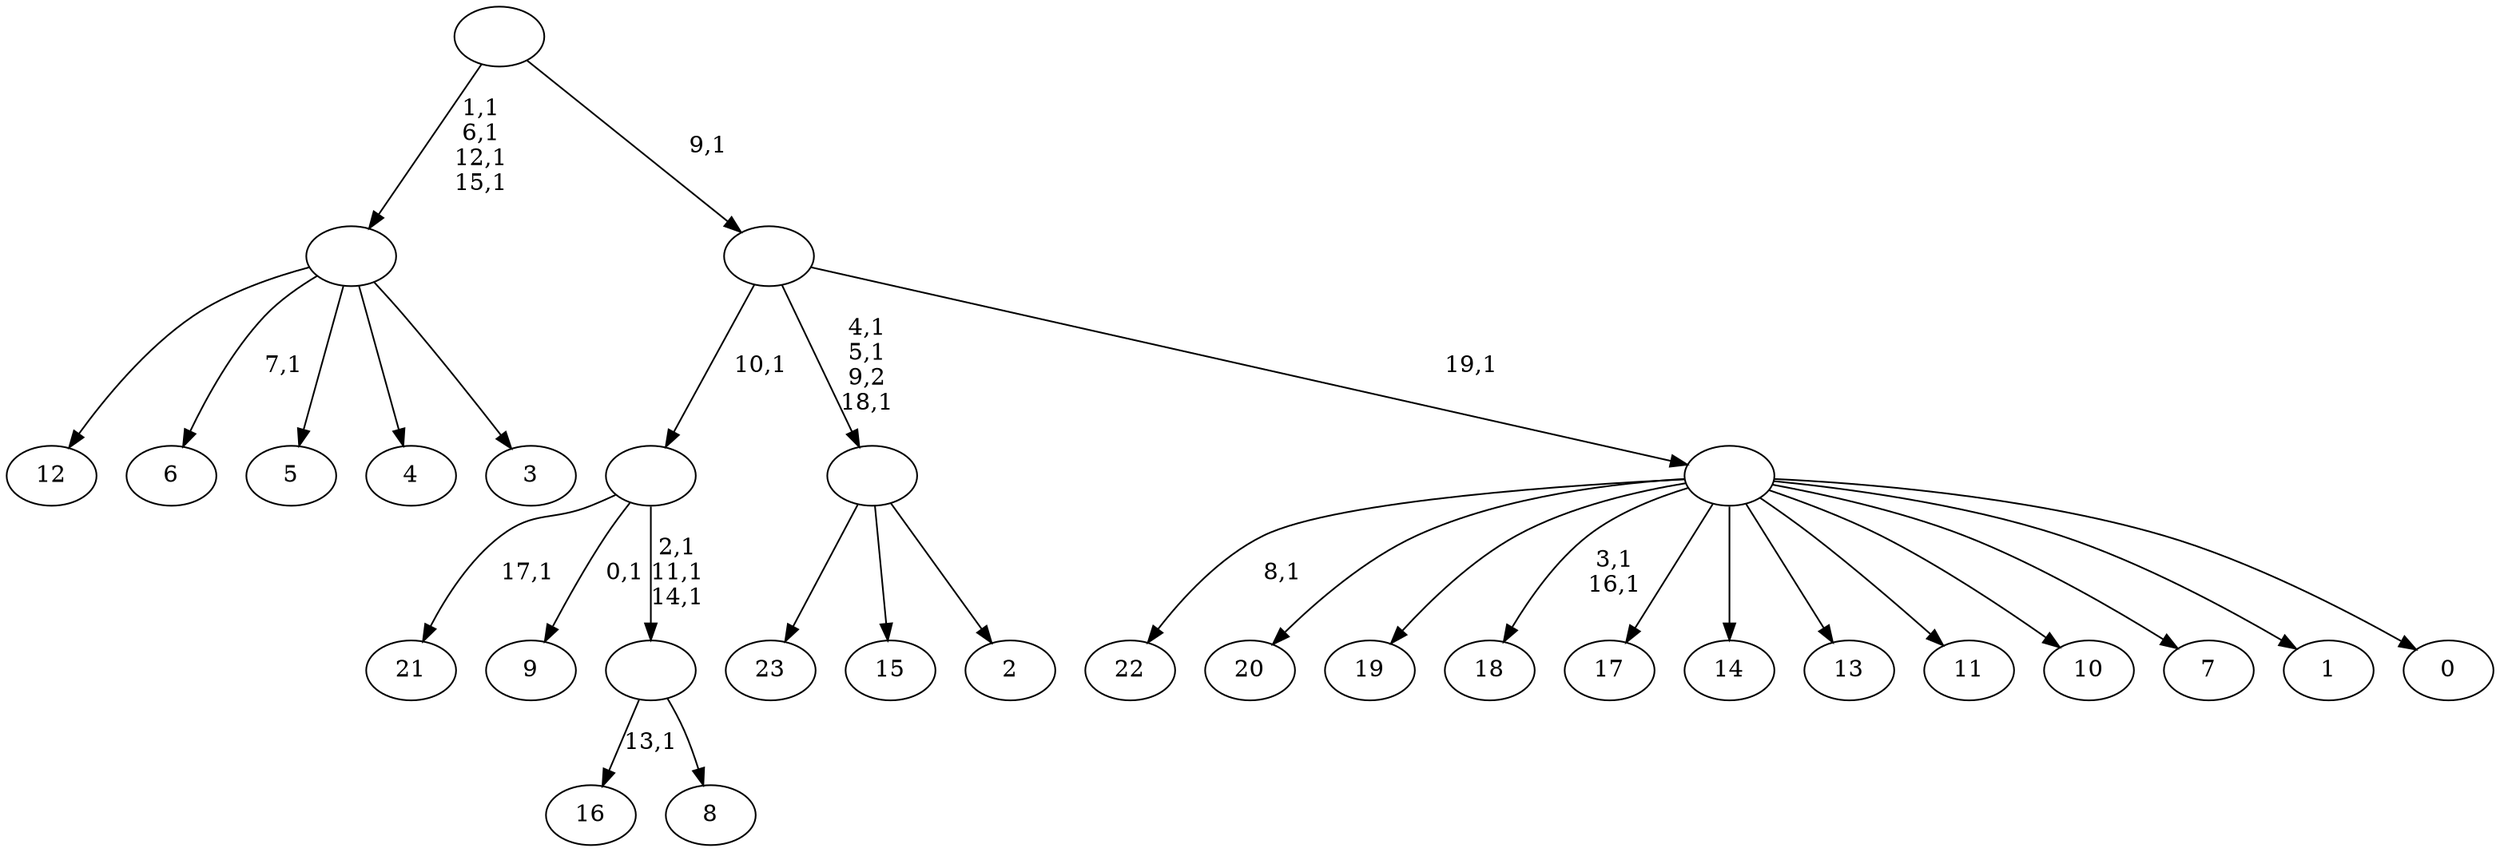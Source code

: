 digraph T {
	44 [label="23"]
	43 [label="22"]
	41 [label="21"]
	39 [label="20"]
	38 [label="19"]
	37 [label="18"]
	34 [label="17"]
	33 [label="16"]
	31 [label="15"]
	30 [label="14"]
	29 [label="13"]
	28 [label="12"]
	27 [label="11"]
	26 [label="10"]
	25 [label="9"]
	23 [label="8"]
	22 [label=""]
	19 [label=""]
	18 [label="7"]
	17 [label="6"]
	15 [label="5"]
	14 [label="4"]
	13 [label="3"]
	12 [label=""]
	8 [label="2"]
	7 [label=""]
	4 [label="1"]
	3 [label="0"]
	2 [label=""]
	1 [label=""]
	0 [label=""]
	22 -> 33 [label="13,1"]
	22 -> 23 [label=""]
	19 -> 22 [label="2,1\n11,1\n14,1"]
	19 -> 25 [label="0,1"]
	19 -> 41 [label="17,1"]
	12 -> 17 [label="7,1"]
	12 -> 28 [label=""]
	12 -> 15 [label=""]
	12 -> 14 [label=""]
	12 -> 13 [label=""]
	7 -> 44 [label=""]
	7 -> 31 [label=""]
	7 -> 8 [label=""]
	2 -> 37 [label="3,1\n16,1"]
	2 -> 43 [label="8,1"]
	2 -> 39 [label=""]
	2 -> 38 [label=""]
	2 -> 34 [label=""]
	2 -> 30 [label=""]
	2 -> 29 [label=""]
	2 -> 27 [label=""]
	2 -> 26 [label=""]
	2 -> 18 [label=""]
	2 -> 4 [label=""]
	2 -> 3 [label=""]
	1 -> 7 [label="4,1\n5,1\n9,2\n18,1"]
	1 -> 19 [label="10,1"]
	1 -> 2 [label="19,1"]
	0 -> 12 [label="1,1\n6,1\n12,1\n15,1"]
	0 -> 1 [label="9,1"]
}
